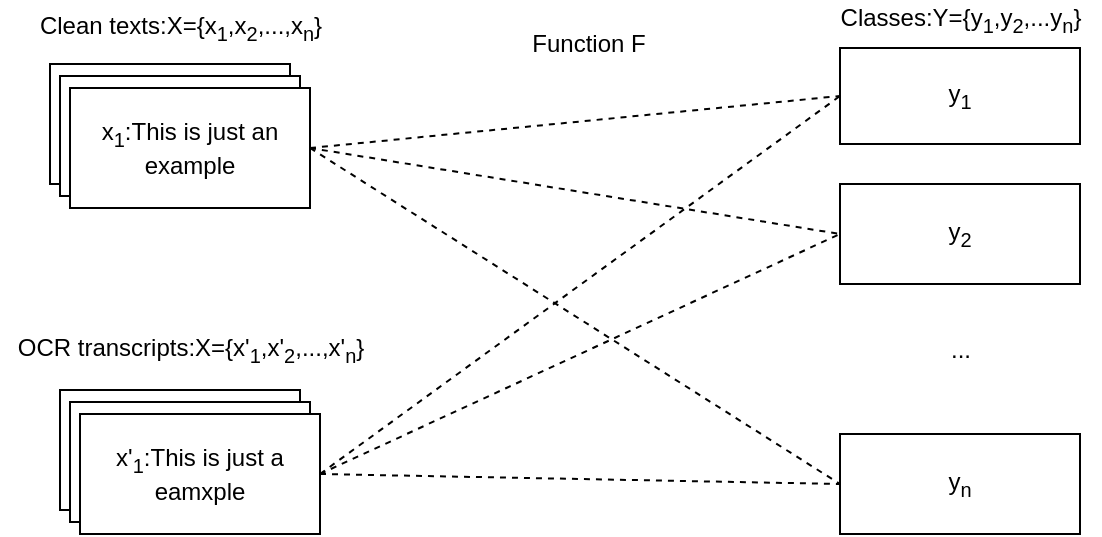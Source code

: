 <mxfile version="14.9.3" type="github">
  <diagram id="nSvNm-MXKPnd6NRilGM2" name="Page-1">
    <mxGraphModel dx="845" dy="509" grid="1" gridSize="10" guides="1" tooltips="1" connect="1" arrows="1" fold="1" page="1" pageScale="1" pageWidth="827" pageHeight="1169" math="0" shadow="0">
      <root>
        <mxCell id="0" />
        <mxCell id="1" parent="0" />
        <mxCell id="Gs1G3N7H25UIlm9828O6-9" value="" style="rounded=0;whiteSpace=wrap;html=1;shadow=0;glass=0;labelBackgroundColor=none;sketch=0;fillColor=#ffffff;" vertex="1" parent="1">
          <mxGeometry x="145" y="127" width="120" height="60" as="geometry" />
        </mxCell>
        <mxCell id="Gs1G3N7H25UIlm9828O6-10" value="" style="rounded=0;whiteSpace=wrap;html=1;shadow=0;glass=0;labelBackgroundColor=none;sketch=0;fillColor=#ffffff;" vertex="1" parent="1">
          <mxGeometry x="150" y="133" width="120" height="60" as="geometry" />
        </mxCell>
        <mxCell id="Gs1G3N7H25UIlm9828O6-14" value="" style="rounded=0;orthogonalLoop=1;jettySize=auto;html=1;strokeWidth=1;shadow=0;startArrow=none;startFill=0;endArrow=none;endFill=0;exitX=1;exitY=0.5;exitDx=0;exitDy=0;entryX=0;entryY=0.5;entryDx=0;entryDy=0;dashed=1;" edge="1" parent="1" source="Gs1G3N7H25UIlm9828O6-11" target="Gs1G3N7H25UIlm9828O6-12">
          <mxGeometry relative="1" as="geometry" />
        </mxCell>
        <mxCell id="Gs1G3N7H25UIlm9828O6-11" value="x&lt;sub&gt;1&lt;/sub&gt;:This is just an example" style="rounded=0;whiteSpace=wrap;html=1;shadow=0;glass=0;labelBackgroundColor=none;sketch=0;fillColor=#ffffff;" vertex="1" parent="1">
          <mxGeometry x="155" y="139" width="120" height="60" as="geometry" />
        </mxCell>
        <mxCell id="Gs1G3N7H25UIlm9828O6-12" value="y&lt;sub&gt;1&lt;/sub&gt;" style="whiteSpace=wrap;html=1;rounded=0;shadow=0;glass=0;sketch=0;" vertex="1" parent="1">
          <mxGeometry x="540" y="119" width="120" height="48" as="geometry" />
        </mxCell>
        <mxCell id="Gs1G3N7H25UIlm9828O6-15" value="y&lt;sub&gt;2&lt;/sub&gt;" style="whiteSpace=wrap;html=1;rounded=0;shadow=0;glass=0;sketch=0;" vertex="1" parent="1">
          <mxGeometry x="540" y="187" width="120" height="50" as="geometry" />
        </mxCell>
        <mxCell id="Gs1G3N7H25UIlm9828O6-16" value="y&lt;sub&gt;n&lt;/sub&gt;" style="whiteSpace=wrap;html=1;rounded=0;shadow=0;glass=0;sketch=0;" vertex="1" parent="1">
          <mxGeometry x="540" y="312" width="120" height="50" as="geometry" />
        </mxCell>
        <mxCell id="Gs1G3N7H25UIlm9828O6-17" value="" style="rounded=0;orthogonalLoop=1;jettySize=auto;html=1;strokeWidth=1;shadow=0;startArrow=none;startFill=0;endArrow=none;endFill=0;exitX=1;exitY=0.5;exitDx=0;exitDy=0;entryX=0;entryY=0.5;entryDx=0;entryDy=0;dashed=1;" edge="1" parent="1" source="Gs1G3N7H25UIlm9828O6-11" target="Gs1G3N7H25UIlm9828O6-15">
          <mxGeometry relative="1" as="geometry">
            <mxPoint x="290" y="127.405" as="sourcePoint" />
            <mxPoint x="540" y="66.595" as="targetPoint" />
          </mxGeometry>
        </mxCell>
        <mxCell id="Gs1G3N7H25UIlm9828O6-18" value="" style="rounded=0;orthogonalLoop=1;jettySize=auto;html=1;strokeWidth=1;shadow=0;startArrow=none;startFill=0;endArrow=none;endFill=0;exitX=1;exitY=0.5;exitDx=0;exitDy=0;entryX=0;entryY=0.5;entryDx=0;entryDy=0;dashed=1;" edge="1" parent="1" source="Gs1G3N7H25UIlm9828O6-11" target="Gs1G3N7H25UIlm9828O6-16">
          <mxGeometry relative="1" as="geometry">
            <mxPoint x="300" y="137.405" as="sourcePoint" />
            <mxPoint x="550" y="76.595" as="targetPoint" />
          </mxGeometry>
        </mxCell>
        <mxCell id="Gs1G3N7H25UIlm9828O6-19" value="..." style="text;html=1;align=center;verticalAlign=middle;resizable=0;points=[];autosize=1;strokeColor=none;" vertex="1" parent="1">
          <mxGeometry x="585" y="260" width="30" height="20" as="geometry" />
        </mxCell>
        <mxCell id="Gs1G3N7H25UIlm9828O6-20" value="Clean texts:X={x&lt;sub&gt;1&lt;/sub&gt;,x&lt;sub&gt;2&lt;/sub&gt;,...,x&lt;sub&gt;n&lt;/sub&gt;}" style="text;html=1;align=center;verticalAlign=middle;resizable=0;points=[];autosize=1;strokeColor=none;" vertex="1" parent="1">
          <mxGeometry x="130" y="99" width="160" height="20" as="geometry" />
        </mxCell>
        <mxCell id="Gs1G3N7H25UIlm9828O6-21" value="Function F" style="text;html=1;align=center;verticalAlign=middle;resizable=0;points=[];autosize=1;strokeColor=none;" vertex="1" parent="1">
          <mxGeometry x="379" y="107" width="70" height="20" as="geometry" />
        </mxCell>
        <mxCell id="Gs1G3N7H25UIlm9828O6-22" value="Classes:Y={y&lt;sub&gt;1&lt;/sub&gt;,y&lt;sub&gt;2&lt;/sub&gt;,...y&lt;sub&gt;n&lt;/sub&gt;}" style="text;html=1;align=center;verticalAlign=middle;resizable=0;points=[];autosize=1;strokeColor=none;" vertex="1" parent="1">
          <mxGeometry x="530" y="95" width="140" height="20" as="geometry" />
        </mxCell>
        <mxCell id="Gs1G3N7H25UIlm9828O6-23" value="" style="rounded=0;whiteSpace=wrap;html=1;shadow=0;glass=0;labelBackgroundColor=none;sketch=0;fillColor=#ffffff;" vertex="1" parent="1">
          <mxGeometry x="150" y="290" width="120" height="60" as="geometry" />
        </mxCell>
        <mxCell id="Gs1G3N7H25UIlm9828O6-24" value="" style="rounded=0;whiteSpace=wrap;html=1;shadow=0;glass=0;labelBackgroundColor=none;sketch=0;fillColor=#ffffff;" vertex="1" parent="1">
          <mxGeometry x="155" y="296" width="120" height="60" as="geometry" />
        </mxCell>
        <mxCell id="Gs1G3N7H25UIlm9828O6-25" value="x&#39;&lt;sub&gt;1&lt;/sub&gt;:This is just a eamxple" style="rounded=0;whiteSpace=wrap;html=1;shadow=0;glass=0;labelBackgroundColor=none;sketch=0;fillColor=#ffffff;" vertex="1" parent="1">
          <mxGeometry x="160" y="302" width="120" height="60" as="geometry" />
        </mxCell>
        <mxCell id="Gs1G3N7H25UIlm9828O6-26" value="OCR transcripts:X={x&#39;&lt;sub&gt;1&lt;/sub&gt;,x&#39;&lt;sub&gt;2&lt;/sub&gt;,...,x&#39;&lt;sub&gt;n&lt;/sub&gt;}" style="text;html=1;align=center;verticalAlign=middle;resizable=0;points=[];autosize=1;strokeColor=none;" vertex="1" parent="1">
          <mxGeometry x="120" y="260" width="190" height="20" as="geometry" />
        </mxCell>
        <mxCell id="Gs1G3N7H25UIlm9828O6-27" value="" style="rounded=0;orthogonalLoop=1;jettySize=auto;html=1;strokeWidth=1;shadow=0;startArrow=none;startFill=0;endArrow=none;endFill=0;exitX=1;exitY=0.5;exitDx=0;exitDy=0;entryX=0;entryY=0.5;entryDx=0;entryDy=0;dashed=1;" edge="1" parent="1" source="Gs1G3N7H25UIlm9828O6-25" target="Gs1G3N7H25UIlm9828O6-12">
          <mxGeometry relative="1" as="geometry">
            <mxPoint x="290" y="330.6" as="sourcePoint" />
            <mxPoint x="555" y="309.4" as="targetPoint" />
          </mxGeometry>
        </mxCell>
        <mxCell id="Gs1G3N7H25UIlm9828O6-28" value="" style="rounded=0;orthogonalLoop=1;jettySize=auto;html=1;strokeWidth=1;shadow=0;startArrow=none;startFill=0;endArrow=none;endFill=0;exitX=1;exitY=0.5;exitDx=0;exitDy=0;entryX=0;entryY=0.5;entryDx=0;entryDy=0;dashed=1;" edge="1" parent="1" source="Gs1G3N7H25UIlm9828O6-25" target="Gs1G3N7H25UIlm9828O6-15">
          <mxGeometry relative="1" as="geometry">
            <mxPoint x="295" y="189" as="sourcePoint" />
            <mxPoint x="560" y="167.8" as="targetPoint" />
          </mxGeometry>
        </mxCell>
        <mxCell id="Gs1G3N7H25UIlm9828O6-29" value="" style="rounded=0;orthogonalLoop=1;jettySize=auto;html=1;strokeWidth=1;shadow=0;startArrow=none;startFill=0;endArrow=none;endFill=0;exitX=1;exitY=0.5;exitDx=0;exitDy=0;entryX=0;entryY=0.5;entryDx=0;entryDy=0;dashed=1;" edge="1" parent="1" source="Gs1G3N7H25UIlm9828O6-25" target="Gs1G3N7H25UIlm9828O6-16">
          <mxGeometry relative="1" as="geometry">
            <mxPoint x="305" y="199" as="sourcePoint" />
            <mxPoint x="570" y="177.8" as="targetPoint" />
          </mxGeometry>
        </mxCell>
      </root>
    </mxGraphModel>
  </diagram>
</mxfile>
